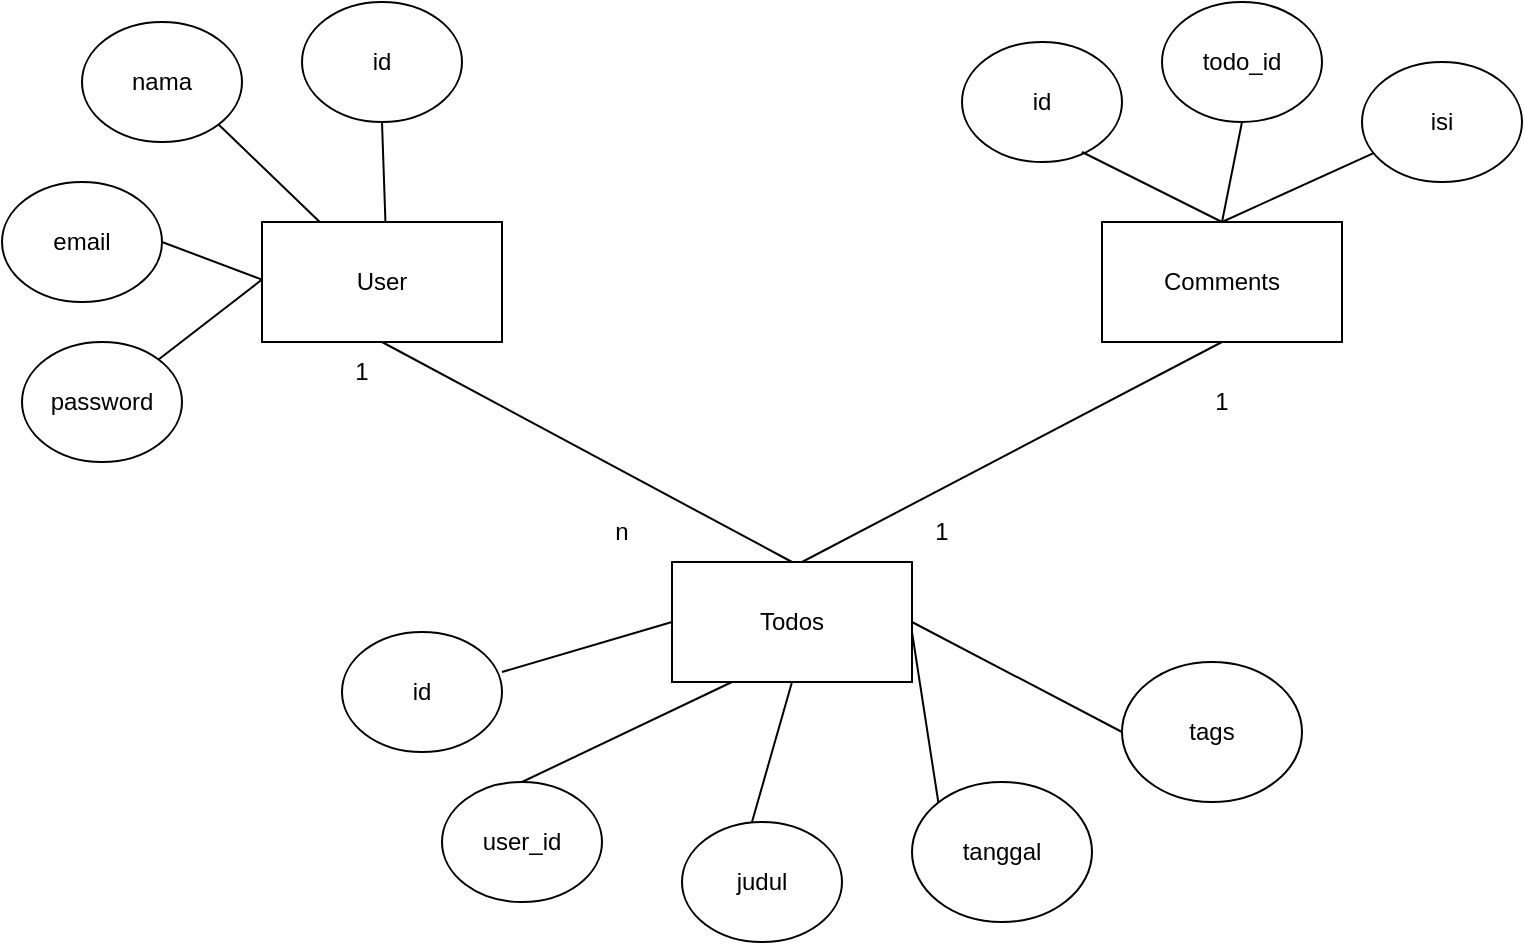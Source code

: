 <mxfile version="15.7.3" type="device"><diagram id="R2lEEEUBdFMjLlhIrx00" name="Page-1"><mxGraphModel dx="868" dy="393" grid="1" gridSize="10" guides="1" tooltips="1" connect="1" arrows="1" fold="1" page="1" pageScale="1" pageWidth="850" pageHeight="1100" math="0" shadow="0" extFonts="Permanent Marker^https://fonts.googleapis.com/css?family=Permanent+Marker"><root><mxCell id="0"/><mxCell id="1" parent="0"/><mxCell id="1XMJ22IeJ1axfzXOmtl1-1" value="User" style="rounded=0;whiteSpace=wrap;html=1;" vertex="1" parent="1"><mxGeometry x="160" y="110" width="120" height="60" as="geometry"/></mxCell><mxCell id="1XMJ22IeJ1axfzXOmtl1-2" value="Todos" style="rounded=0;whiteSpace=wrap;html=1;" vertex="1" parent="1"><mxGeometry x="365" y="280" width="120" height="60" as="geometry"/></mxCell><mxCell id="1XMJ22IeJ1axfzXOmtl1-3" value="Comments" style="rounded=0;whiteSpace=wrap;html=1;" vertex="1" parent="1"><mxGeometry x="580" y="110" width="120" height="60" as="geometry"/></mxCell><mxCell id="1XMJ22IeJ1axfzXOmtl1-4" value="nama" style="ellipse;whiteSpace=wrap;html=1;" vertex="1" parent="1"><mxGeometry x="70" y="10" width="80" height="60" as="geometry"/></mxCell><mxCell id="1XMJ22IeJ1axfzXOmtl1-5" value="email" style="ellipse;whiteSpace=wrap;html=1;" vertex="1" parent="1"><mxGeometry x="30" y="90" width="80" height="60" as="geometry"/></mxCell><mxCell id="1XMJ22IeJ1axfzXOmtl1-6" value="password" style="ellipse;whiteSpace=wrap;html=1;" vertex="1" parent="1"><mxGeometry x="40" y="170" width="80" height="60" as="geometry"/></mxCell><mxCell id="1XMJ22IeJ1axfzXOmtl1-7" value="id" style="ellipse;whiteSpace=wrap;html=1;" vertex="1" parent="1"><mxGeometry x="180" width="80" height="60" as="geometry"/></mxCell><mxCell id="1XMJ22IeJ1axfzXOmtl1-8" value="id" style="ellipse;whiteSpace=wrap;html=1;" vertex="1" parent="1"><mxGeometry x="200" y="315" width="80" height="60" as="geometry"/></mxCell><mxCell id="1XMJ22IeJ1axfzXOmtl1-9" value="judul" style="ellipse;whiteSpace=wrap;html=1;" vertex="1" parent="1"><mxGeometry x="370" y="410" width="80" height="60" as="geometry"/></mxCell><mxCell id="1XMJ22IeJ1axfzXOmtl1-10" value="user_id" style="ellipse;whiteSpace=wrap;html=1;" vertex="1" parent="1"><mxGeometry x="250" y="390" width="80" height="60" as="geometry"/></mxCell><mxCell id="1XMJ22IeJ1axfzXOmtl1-12" value="tanggal" style="ellipse;whiteSpace=wrap;html=1;" vertex="1" parent="1"><mxGeometry x="485" y="390" width="90" height="70" as="geometry"/></mxCell><mxCell id="1XMJ22IeJ1axfzXOmtl1-13" value="id" style="ellipse;whiteSpace=wrap;html=1;" vertex="1" parent="1"><mxGeometry x="510" y="20" width="80" height="60" as="geometry"/></mxCell><mxCell id="1XMJ22IeJ1axfzXOmtl1-14" value="todo_id" style="ellipse;whiteSpace=wrap;html=1;" vertex="1" parent="1"><mxGeometry x="610" width="80" height="60" as="geometry"/></mxCell><mxCell id="1XMJ22IeJ1axfzXOmtl1-15" value="isi" style="ellipse;whiteSpace=wrap;html=1;" vertex="1" parent="1"><mxGeometry x="710" y="30" width="80" height="60" as="geometry"/></mxCell><mxCell id="1XMJ22IeJ1axfzXOmtl1-18" value="" style="endArrow=none;html=1;rounded=0;entryX=0.5;entryY=1;entryDx=0;entryDy=0;exitX=0.5;exitY=0;exitDx=0;exitDy=0;" edge="1" parent="1" source="1XMJ22IeJ1axfzXOmtl1-2" target="1XMJ22IeJ1axfzXOmtl1-1"><mxGeometry width="50" height="50" relative="1" as="geometry"><mxPoint x="400" y="280" as="sourcePoint"/><mxPoint x="450" y="230" as="targetPoint"/></mxGeometry></mxCell><mxCell id="1XMJ22IeJ1axfzXOmtl1-19" value="" style="endArrow=none;html=1;rounded=0;entryX=0.5;entryY=1;entryDx=0;entryDy=0;" edge="1" parent="1" target="1XMJ22IeJ1axfzXOmtl1-3"><mxGeometry width="50" height="50" relative="1" as="geometry"><mxPoint x="430" y="280" as="sourcePoint"/><mxPoint x="480" y="230" as="targetPoint"/></mxGeometry></mxCell><mxCell id="1XMJ22IeJ1axfzXOmtl1-21" value="" style="endArrow=none;html=1;rounded=0;exitX=1;exitY=1;exitDx=0;exitDy=0;" edge="1" parent="1" source="1XMJ22IeJ1axfzXOmtl1-4" target="1XMJ22IeJ1axfzXOmtl1-1"><mxGeometry width="50" height="50" relative="1" as="geometry"><mxPoint x="130" y="65" as="sourcePoint"/><mxPoint x="160" y="100" as="targetPoint"/></mxGeometry></mxCell><mxCell id="1XMJ22IeJ1axfzXOmtl1-24" value="" style="endArrow=none;html=1;rounded=0;entryX=0.5;entryY=0;entryDx=0;entryDy=0;exitX=0.5;exitY=1;exitDx=0;exitDy=0;" edge="1" parent="1" source="1XMJ22IeJ1axfzXOmtl1-7"><mxGeometry width="50" height="50" relative="1" as="geometry"><mxPoint x="140.004" y="61.213" as="sourcePoint"/><mxPoint x="221.72" y="110" as="targetPoint"/></mxGeometry></mxCell><mxCell id="1XMJ22IeJ1axfzXOmtl1-25" value="" style="endArrow=none;html=1;rounded=0;entryX=0.5;entryY=0;entryDx=0;entryDy=0;exitX=1;exitY=0.5;exitDx=0;exitDy=0;" edge="1" parent="1" source="1XMJ22IeJ1axfzXOmtl1-5"><mxGeometry width="50" height="50" relative="1" as="geometry"><mxPoint x="78.284" y="90.003" as="sourcePoint"/><mxPoint x="160" y="138.79" as="targetPoint"/></mxGeometry></mxCell><mxCell id="1XMJ22IeJ1axfzXOmtl1-26" value="" style="endArrow=none;html=1;rounded=0;entryX=0.5;entryY=0;entryDx=0;entryDy=0;exitX=1;exitY=0;exitDx=0;exitDy=0;" edge="1" parent="1" source="1XMJ22IeJ1axfzXOmtl1-6"><mxGeometry width="50" height="50" relative="1" as="geometry"><mxPoint x="78.284" y="90.003" as="sourcePoint"/><mxPoint x="160" y="138.79" as="targetPoint"/></mxGeometry></mxCell><mxCell id="1XMJ22IeJ1axfzXOmtl1-27" value="" style="endArrow=none;html=1;rounded=0;entryX=0.5;entryY=0;entryDx=0;entryDy=0;exitX=0;exitY=0.5;exitDx=0;exitDy=0;" edge="1" parent="1" source="1XMJ22IeJ1axfzXOmtl1-2"><mxGeometry width="50" height="50" relative="1" as="geometry"><mxPoint x="278.28" y="285" as="sourcePoint"/><mxPoint x="280" y="335" as="targetPoint"/></mxGeometry></mxCell><mxCell id="1XMJ22IeJ1axfzXOmtl1-28" value="" style="endArrow=none;html=1;rounded=0;entryX=0.5;entryY=0;entryDx=0;entryDy=0;exitX=0.25;exitY=1;exitDx=0;exitDy=0;" edge="1" parent="1" source="1XMJ22IeJ1axfzXOmtl1-2" target="1XMJ22IeJ1axfzXOmtl1-10"><mxGeometry width="50" height="50" relative="1" as="geometry"><mxPoint x="395" y="365" as="sourcePoint"/><mxPoint x="310" y="390" as="targetPoint"/></mxGeometry></mxCell><mxCell id="1XMJ22IeJ1axfzXOmtl1-29" value="" style="endArrow=none;html=1;rounded=0;entryX=0.5;entryY=0;entryDx=0;entryDy=0;exitX=0.5;exitY=1;exitDx=0;exitDy=0;" edge="1" parent="1" source="1XMJ22IeJ1axfzXOmtl1-2"><mxGeometry width="50" height="50" relative="1" as="geometry"><mxPoint x="510" y="360" as="sourcePoint"/><mxPoint x="405" y="410" as="targetPoint"/></mxGeometry></mxCell><mxCell id="1XMJ22IeJ1axfzXOmtl1-31" value="" style="endArrow=none;html=1;rounded=0;entryX=0.5;entryY=0;entryDx=0;entryDy=0;exitX=0;exitY=0;exitDx=0;exitDy=0;" edge="1" parent="1" source="1XMJ22IeJ1axfzXOmtl1-12"><mxGeometry width="50" height="50" relative="1" as="geometry"><mxPoint x="590" y="265" as="sourcePoint"/><mxPoint x="485" y="315" as="targetPoint"/></mxGeometry></mxCell><mxCell id="1XMJ22IeJ1axfzXOmtl1-32" value="" style="endArrow=none;html=1;rounded=0;entryX=0.5;entryY=0;entryDx=0;entryDy=0;exitX=0.5;exitY=0;exitDx=0;exitDy=0;" edge="1" parent="1" source="1XMJ22IeJ1axfzXOmtl1-3"><mxGeometry width="50" height="50" relative="1" as="geometry"><mxPoint x="675" y="25" as="sourcePoint"/><mxPoint x="570" y="75" as="targetPoint"/></mxGeometry></mxCell><mxCell id="1XMJ22IeJ1axfzXOmtl1-33" value="" style="endArrow=none;html=1;rounded=0;entryX=0.5;entryY=0;entryDx=0;entryDy=0;exitX=0.5;exitY=0;exitDx=0;exitDy=0;" edge="1" parent="1" source="1XMJ22IeJ1axfzXOmtl1-3"><mxGeometry width="50" height="50" relative="1" as="geometry"><mxPoint x="720" y="95" as="sourcePoint"/><mxPoint x="650" y="60" as="targetPoint"/></mxGeometry></mxCell><mxCell id="1XMJ22IeJ1axfzXOmtl1-34" value="" style="endArrow=none;html=1;rounded=0;entryX=0.5;entryY=0;entryDx=0;entryDy=0;" edge="1" parent="1" source="1XMJ22IeJ1axfzXOmtl1-15"><mxGeometry width="50" height="50" relative="1" as="geometry"><mxPoint x="710" y="145" as="sourcePoint"/><mxPoint x="640" y="110" as="targetPoint"/></mxGeometry></mxCell><mxCell id="1XMJ22IeJ1axfzXOmtl1-35" value="1" style="text;html=1;strokeColor=none;fillColor=none;align=center;verticalAlign=middle;whiteSpace=wrap;rounded=0;" vertex="1" parent="1"><mxGeometry x="180" y="170" width="60" height="30" as="geometry"/></mxCell><mxCell id="1XMJ22IeJ1axfzXOmtl1-36" value="n" style="text;html=1;strokeColor=none;fillColor=none;align=center;verticalAlign=middle;whiteSpace=wrap;rounded=0;" vertex="1" parent="1"><mxGeometry x="310" y="250" width="60" height="30" as="geometry"/></mxCell><mxCell id="1XMJ22IeJ1axfzXOmtl1-37" value="1" style="text;html=1;strokeColor=none;fillColor=none;align=center;verticalAlign=middle;whiteSpace=wrap;rounded=0;" vertex="1" parent="1"><mxGeometry x="470" y="250" width="60" height="30" as="geometry"/></mxCell><mxCell id="1XMJ22IeJ1axfzXOmtl1-38" value="1" style="text;html=1;strokeColor=none;fillColor=none;align=center;verticalAlign=middle;whiteSpace=wrap;rounded=0;" vertex="1" parent="1"><mxGeometry x="610" y="185" width="60" height="30" as="geometry"/></mxCell><mxCell id="1XMJ22IeJ1axfzXOmtl1-39" value="tags" style="ellipse;whiteSpace=wrap;html=1;" vertex="1" parent="1"><mxGeometry x="590" y="330" width="90" height="70" as="geometry"/></mxCell><mxCell id="1XMJ22IeJ1axfzXOmtl1-40" value="" style="endArrow=none;html=1;rounded=0;entryX=1;entryY=0.5;entryDx=0;entryDy=0;exitX=0;exitY=0.5;exitDx=0;exitDy=0;" edge="1" parent="1" source="1XMJ22IeJ1axfzXOmtl1-39" target="1XMJ22IeJ1axfzXOmtl1-2"><mxGeometry width="50" height="50" relative="1" as="geometry"><mxPoint x="638.18" y="315.001" as="sourcePoint"/><mxPoint x="550" y="259.75" as="targetPoint"/></mxGeometry></mxCell></root></mxGraphModel></diagram></mxfile>